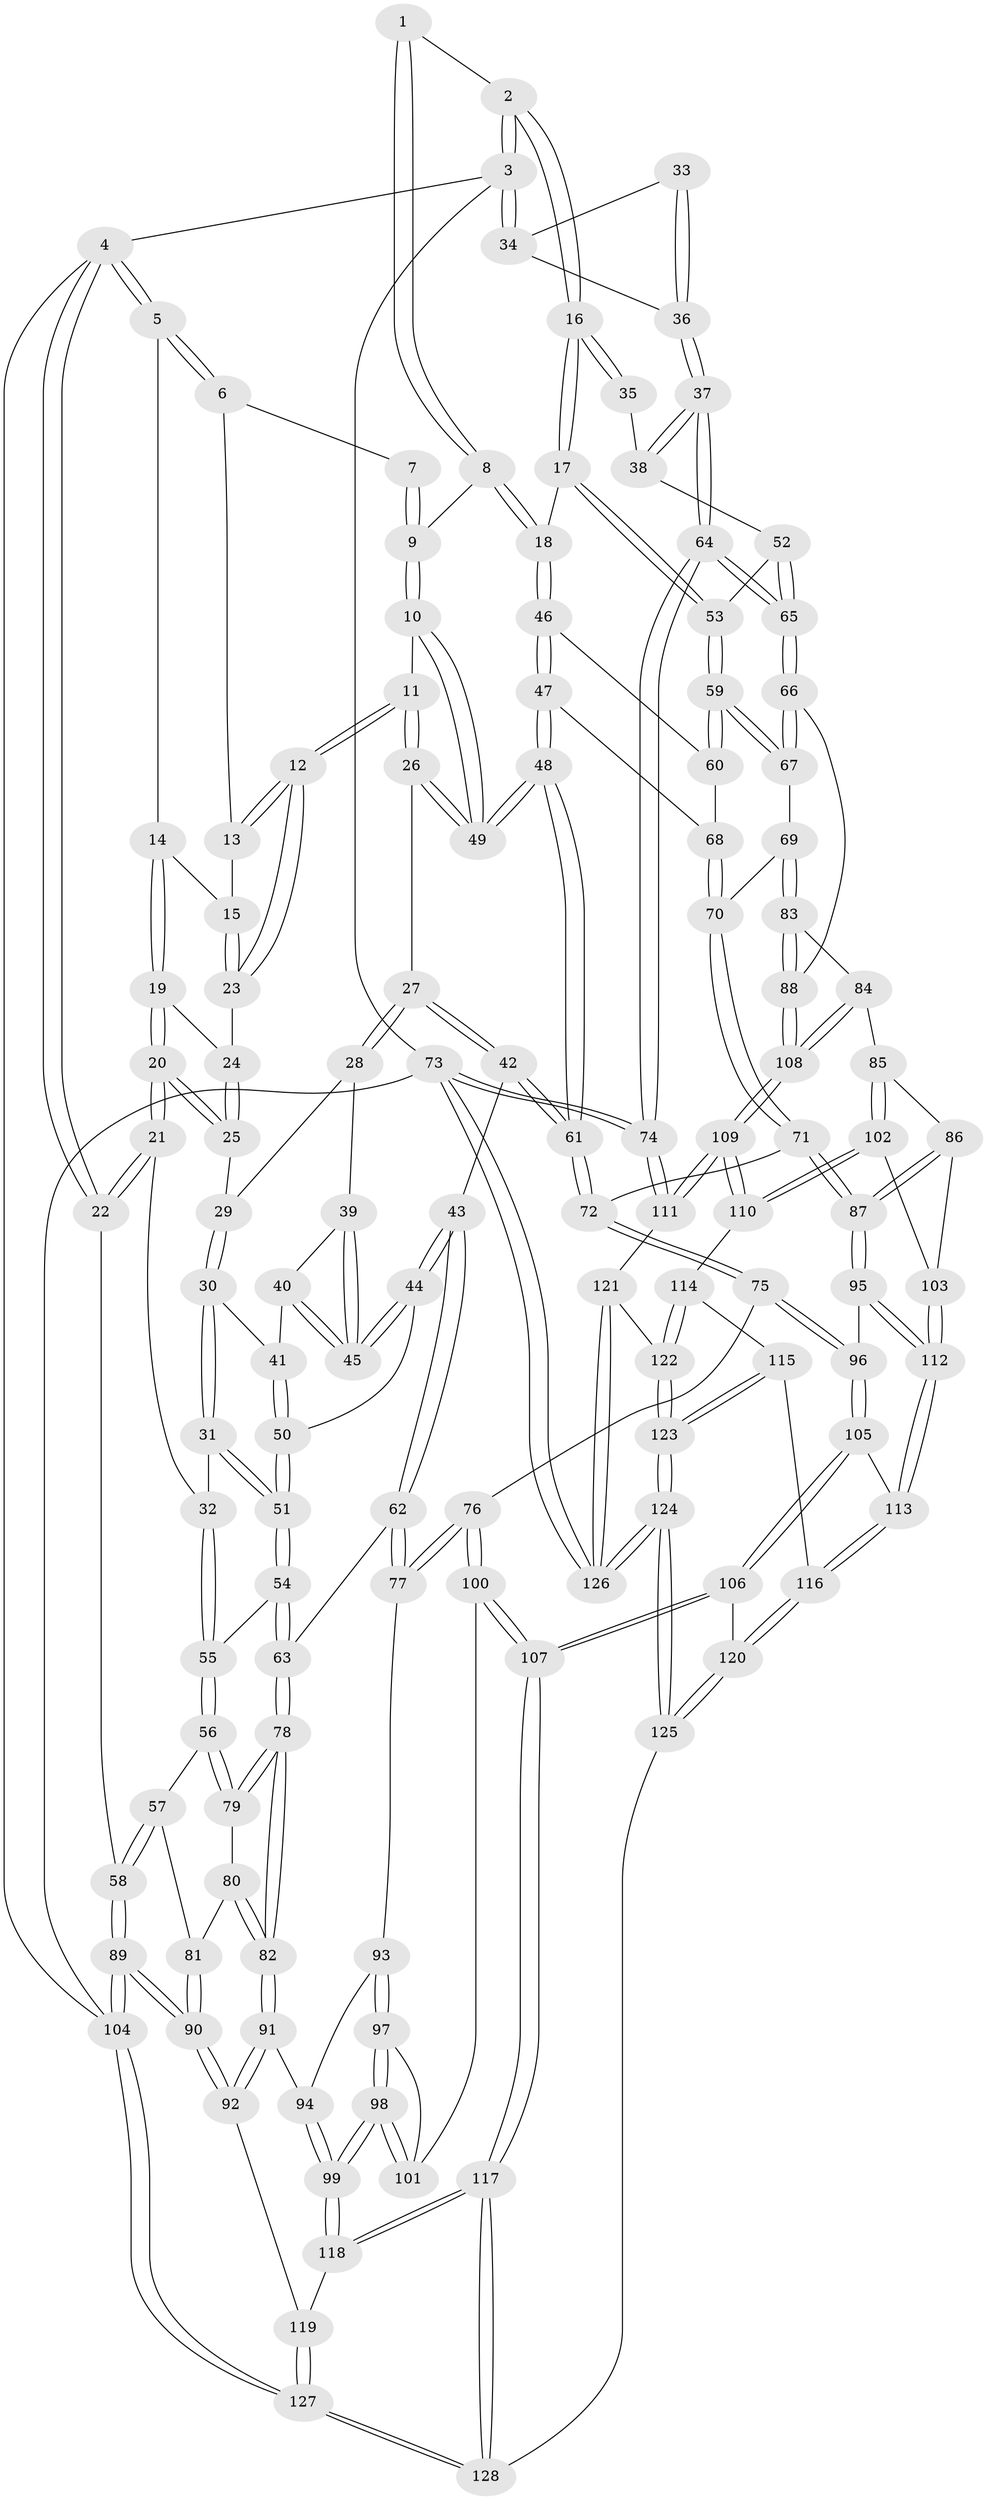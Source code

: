 // Generated by graph-tools (version 1.1) at 2025/16/03/09/25 04:16:53]
// undirected, 128 vertices, 317 edges
graph export_dot {
graph [start="1"]
  node [color=gray90,style=filled];
  1 [pos="+0.6082995657925938+0"];
  2 [pos="+0.9030149593129415+0"];
  3 [pos="+1+0"];
  4 [pos="+0+0"];
  5 [pos="+0.05351190266678269+0"];
  6 [pos="+0.39956146691099304+0"];
  7 [pos="+0.4401954922213621+0"];
  8 [pos="+0.5903763135811911+0.17561050150993873"];
  9 [pos="+0.5160427080767892+0.17986304816748003"];
  10 [pos="+0.5121752440348943+0.1812905469468134"];
  11 [pos="+0.47905533055058147+0.1906162279428761"];
  12 [pos="+0.4735881267019069+0.18684450900691052"];
  13 [pos="+0.3668279573910569+0"];
  14 [pos="+0.12787636856838694+0"];
  15 [pos="+0.3042825837131218+0.06151895990546555"];
  16 [pos="+0.7567681488587511+0.17780980571041294"];
  17 [pos="+0.7112025783842639+0.21065782539708677"];
  18 [pos="+0.70501886218055+0.21184662463823983"];
  19 [pos="+0.13891079273097673+0.05156155658423304"];
  20 [pos="+0+0.20215646603917714"];
  21 [pos="+0+0.20298796321519497"];
  22 [pos="+0+0.19008334202289504"];
  23 [pos="+0.3005403877464886+0.11822164251287186"];
  24 [pos="+0.19692568927130605+0.16306546774256545"];
  25 [pos="+0.19359201446743818+0.17363438993991587"];
  26 [pos="+0.4128921663259006+0.2887256416018003"];
  27 [pos="+0.40356054614614434+0.29513630193916185"];
  28 [pos="+0.2974378973130874+0.2791507967257644"];
  29 [pos="+0.19616595587432817+0.19593247224682067"];
  30 [pos="+0.15642680206828144+0.27398529955629103"];
  31 [pos="+0.12399548391502727+0.2997062972740577"];
  32 [pos="+0.010568020738871685+0.27159563834476114"];
  33 [pos="+0.8377309770931539+0.183381038115768"];
  34 [pos="+1+0"];
  35 [pos="+0.8125338409793027+0.1876429318636404"];
  36 [pos="+1+0.26049174447536577"];
  37 [pos="+1+0.26538074788913096"];
  38 [pos="+0.9418658532705789+0.30556526147161556"];
  39 [pos="+0.2769592903603318+0.30476263081125243"];
  40 [pos="+0.21324215845801786+0.3289980001760019"];
  41 [pos="+0.20663921021081427+0.32848551049035807"];
  42 [pos="+0.3456619025430922+0.44447548178922"];
  43 [pos="+0.33337577373022664+0.45623198901138606"];
  44 [pos="+0.26005602210391465+0.401790821171383"];
  45 [pos="+0.25746216641659647+0.36617637181982815"];
  46 [pos="+0.6380997173502642+0.40491223374645374"];
  47 [pos="+0.6194022188295364+0.4314709836047527"];
  48 [pos="+0.563748903632772+0.47884888531440434"];
  49 [pos="+0.5609312266514455+0.4743819517906274"];
  50 [pos="+0.19678250995588767+0.3974430550713295"];
  51 [pos="+0.11633591080727819+0.4305647051279859"];
  52 [pos="+0.8944959344380877+0.40501423763398164"];
  53 [pos="+0.8334949816387143+0.4029899442406749"];
  54 [pos="+0.10499423623130412+0.44837011141893246"];
  55 [pos="+0.07943542580997631+0.4583376508329322"];
  56 [pos="+0.06161977631837127+0.4698328916008825"];
  57 [pos="+0.05419856591566376+0.4710401766348025"];
  58 [pos="+0+0.4647322532407186"];
  59 [pos="+0.8064656415208363+0.45388936475484987"];
  60 [pos="+0.7562122089843609+0.4503177821877467"];
  61 [pos="+0.5632059776196104+0.4802196263555774"];
  62 [pos="+0.3097601296120919+0.5365210510831601"];
  63 [pos="+0.24739231167070558+0.5423227585396703"];
  64 [pos="+1+0.5321111782237017"];
  65 [pos="+1+0.5337005159156252"];
  66 [pos="+1+0.5548432975607548"];
  67 [pos="+0.8043650549093543+0.5308039148542306"];
  68 [pos="+0.7072573800048232+0.48939609385002947"];
  69 [pos="+0.777026000658716+0.5660693943234737"];
  70 [pos="+0.7531916240616707+0.5698991694000952"];
  71 [pos="+0.7201854971360615+0.5857531268877555"];
  72 [pos="+0.563170424634728+0.4841338818551123"];
  73 [pos="+1+1"];
  74 [pos="+1+0.79869092478963"];
  75 [pos="+0.5143298941721705+0.6030048968128346"];
  76 [pos="+0.48150889422112614+0.6074499293598518"];
  77 [pos="+0.32519150163911015+0.5585642986845387"];
  78 [pos="+0.15420338166355+0.6396043136010707"];
  79 [pos="+0.10701249684292491+0.5912324712617709"];
  80 [pos="+0.03572083985455661+0.6196560857019447"];
  81 [pos="+0.027744260713221926+0.6198083467416353"];
  82 [pos="+0.1483763379176126+0.6969771163046056"];
  83 [pos="+0.7883336399147457+0.5833714469163334"];
  84 [pos="+0.8047069091828042+0.6805685388672341"];
  85 [pos="+0.763856225579033+0.6903873270278345"];
  86 [pos="+0.7593486263974896+0.6896678738712498"];
  87 [pos="+0.6783719123776959+0.6611379310583049"];
  88 [pos="+0.9187041606447729+0.6500410498534557"];
  89 [pos="+0+0.7465823315676529"];
  90 [pos="+0+0.7405182303740416"];
  91 [pos="+0.1485563400314412+0.7053892215989868"];
  92 [pos="+0.13054965373387334+0.7747182850329345"];
  93 [pos="+0.3157513014069723+0.6311215290095558"];
  94 [pos="+0.27269007685468527+0.6649992298679741"];
  95 [pos="+0.6747256579389742+0.6641132373528363"];
  96 [pos="+0.5353158028616473+0.631444905724613"];
  97 [pos="+0.3277357747134094+0.6633146710926252"];
  98 [pos="+0.2739048156592248+0.7814401968911787"];
  99 [pos="+0.26358876809093174+0.7970740092842734"];
  100 [pos="+0.4027159154321047+0.7253589593402453"];
  101 [pos="+0.36761422408955646+0.704874850315496"];
  102 [pos="+0.7633455762230146+0.7423892383389091"];
  103 [pos="+0.7403146595488396+0.729522991288414"];
  104 [pos="+0+1"];
  105 [pos="+0.5356567827165739+0.6559216816114191"];
  106 [pos="+0.5120148331319208+0.8442167871495352"];
  107 [pos="+0.4355221536848018+0.8871735841320224"];
  108 [pos="+0.8752620389515868+0.7383953708078079"];
  109 [pos="+0.8778742693193717+0.7869983399118109"];
  110 [pos="+0.8015616552343895+0.8066730125158534"];
  111 [pos="+0.9122992744647618+0.8152791701353785"];
  112 [pos="+0.6743087941739837+0.7238881705406938"];
  113 [pos="+0.6599469984009038+0.7891080733769722"];
  114 [pos="+0.7777158892716975+0.8197314696549511"];
  115 [pos="+0.6758280477468509+0.826097791096804"];
  116 [pos="+0.6576909464480524+0.8195652810103284"];
  117 [pos="+0.37450743806239434+0.9612881321710434"];
  118 [pos="+0.24328721523631003+0.8401190344740354"];
  119 [pos="+0.1513685139807203+0.8012879438053572"];
  120 [pos="+0.6056204139482733+0.8411616885954419"];
  121 [pos="+0.9100723726455135+0.8325336135648658"];
  122 [pos="+0.7973680655548377+1"];
  123 [pos="+0.7822074315558561+1"];
  124 [pos="+0.7749652960328116+1"];
  125 [pos="+0.7187001854503939+1"];
  126 [pos="+1+1"];
  127 [pos="+0+1"];
  128 [pos="+0.37247704218895694+1"];
  1 -- 2;
  1 -- 8;
  1 -- 8;
  2 -- 3;
  2 -- 3;
  2 -- 16;
  2 -- 16;
  3 -- 4;
  3 -- 34;
  3 -- 34;
  3 -- 73;
  4 -- 5;
  4 -- 5;
  4 -- 22;
  4 -- 22;
  4 -- 104;
  5 -- 6;
  5 -- 6;
  5 -- 14;
  6 -- 7;
  6 -- 13;
  7 -- 9;
  7 -- 9;
  8 -- 9;
  8 -- 18;
  8 -- 18;
  9 -- 10;
  9 -- 10;
  10 -- 11;
  10 -- 49;
  10 -- 49;
  11 -- 12;
  11 -- 12;
  11 -- 26;
  11 -- 26;
  12 -- 13;
  12 -- 13;
  12 -- 23;
  12 -- 23;
  13 -- 15;
  14 -- 15;
  14 -- 19;
  14 -- 19;
  15 -- 23;
  15 -- 23;
  16 -- 17;
  16 -- 17;
  16 -- 35;
  16 -- 35;
  17 -- 18;
  17 -- 53;
  17 -- 53;
  18 -- 46;
  18 -- 46;
  19 -- 20;
  19 -- 20;
  19 -- 24;
  20 -- 21;
  20 -- 21;
  20 -- 25;
  20 -- 25;
  21 -- 22;
  21 -- 22;
  21 -- 32;
  22 -- 58;
  23 -- 24;
  24 -- 25;
  24 -- 25;
  25 -- 29;
  26 -- 27;
  26 -- 49;
  26 -- 49;
  27 -- 28;
  27 -- 28;
  27 -- 42;
  27 -- 42;
  28 -- 29;
  28 -- 39;
  29 -- 30;
  29 -- 30;
  30 -- 31;
  30 -- 31;
  30 -- 41;
  31 -- 32;
  31 -- 51;
  31 -- 51;
  32 -- 55;
  32 -- 55;
  33 -- 34;
  33 -- 36;
  33 -- 36;
  34 -- 36;
  35 -- 38;
  36 -- 37;
  36 -- 37;
  37 -- 38;
  37 -- 38;
  37 -- 64;
  37 -- 64;
  38 -- 52;
  39 -- 40;
  39 -- 45;
  39 -- 45;
  40 -- 41;
  40 -- 45;
  40 -- 45;
  41 -- 50;
  41 -- 50;
  42 -- 43;
  42 -- 61;
  42 -- 61;
  43 -- 44;
  43 -- 44;
  43 -- 62;
  43 -- 62;
  44 -- 45;
  44 -- 45;
  44 -- 50;
  46 -- 47;
  46 -- 47;
  46 -- 60;
  47 -- 48;
  47 -- 48;
  47 -- 68;
  48 -- 49;
  48 -- 49;
  48 -- 61;
  48 -- 61;
  50 -- 51;
  50 -- 51;
  51 -- 54;
  51 -- 54;
  52 -- 53;
  52 -- 65;
  52 -- 65;
  53 -- 59;
  53 -- 59;
  54 -- 55;
  54 -- 63;
  54 -- 63;
  55 -- 56;
  55 -- 56;
  56 -- 57;
  56 -- 79;
  56 -- 79;
  57 -- 58;
  57 -- 58;
  57 -- 81;
  58 -- 89;
  58 -- 89;
  59 -- 60;
  59 -- 60;
  59 -- 67;
  59 -- 67;
  60 -- 68;
  61 -- 72;
  61 -- 72;
  62 -- 63;
  62 -- 77;
  62 -- 77;
  63 -- 78;
  63 -- 78;
  64 -- 65;
  64 -- 65;
  64 -- 74;
  64 -- 74;
  65 -- 66;
  65 -- 66;
  66 -- 67;
  66 -- 67;
  66 -- 88;
  67 -- 69;
  68 -- 70;
  68 -- 70;
  69 -- 70;
  69 -- 83;
  69 -- 83;
  70 -- 71;
  70 -- 71;
  71 -- 72;
  71 -- 87;
  71 -- 87;
  72 -- 75;
  72 -- 75;
  73 -- 74;
  73 -- 74;
  73 -- 126;
  73 -- 126;
  73 -- 104;
  74 -- 111;
  74 -- 111;
  75 -- 76;
  75 -- 96;
  75 -- 96;
  76 -- 77;
  76 -- 77;
  76 -- 100;
  76 -- 100;
  77 -- 93;
  78 -- 79;
  78 -- 79;
  78 -- 82;
  78 -- 82;
  79 -- 80;
  80 -- 81;
  80 -- 82;
  80 -- 82;
  81 -- 90;
  81 -- 90;
  82 -- 91;
  82 -- 91;
  83 -- 84;
  83 -- 88;
  83 -- 88;
  84 -- 85;
  84 -- 108;
  84 -- 108;
  85 -- 86;
  85 -- 102;
  85 -- 102;
  86 -- 87;
  86 -- 87;
  86 -- 103;
  87 -- 95;
  87 -- 95;
  88 -- 108;
  88 -- 108;
  89 -- 90;
  89 -- 90;
  89 -- 104;
  89 -- 104;
  90 -- 92;
  90 -- 92;
  91 -- 92;
  91 -- 92;
  91 -- 94;
  92 -- 119;
  93 -- 94;
  93 -- 97;
  93 -- 97;
  94 -- 99;
  94 -- 99;
  95 -- 96;
  95 -- 112;
  95 -- 112;
  96 -- 105;
  96 -- 105;
  97 -- 98;
  97 -- 98;
  97 -- 101;
  98 -- 99;
  98 -- 99;
  98 -- 101;
  98 -- 101;
  99 -- 118;
  99 -- 118;
  100 -- 101;
  100 -- 107;
  100 -- 107;
  102 -- 103;
  102 -- 110;
  102 -- 110;
  103 -- 112;
  103 -- 112;
  104 -- 127;
  104 -- 127;
  105 -- 106;
  105 -- 106;
  105 -- 113;
  106 -- 107;
  106 -- 107;
  106 -- 120;
  107 -- 117;
  107 -- 117;
  108 -- 109;
  108 -- 109;
  109 -- 110;
  109 -- 110;
  109 -- 111;
  109 -- 111;
  110 -- 114;
  111 -- 121;
  112 -- 113;
  112 -- 113;
  113 -- 116;
  113 -- 116;
  114 -- 115;
  114 -- 122;
  114 -- 122;
  115 -- 116;
  115 -- 123;
  115 -- 123;
  116 -- 120;
  116 -- 120;
  117 -- 118;
  117 -- 118;
  117 -- 128;
  117 -- 128;
  118 -- 119;
  119 -- 127;
  119 -- 127;
  120 -- 125;
  120 -- 125;
  121 -- 122;
  121 -- 126;
  121 -- 126;
  122 -- 123;
  122 -- 123;
  123 -- 124;
  123 -- 124;
  124 -- 125;
  124 -- 125;
  124 -- 126;
  124 -- 126;
  125 -- 128;
  127 -- 128;
  127 -- 128;
}
